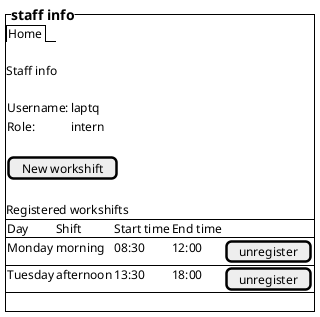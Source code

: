 @startsalt

{^==staff info
    {/ Home }

    .
    Staff info 
    .
    {
        Username: | laptq
        Role: | intern
    }
    .
    [New workshift]
    .
    Registered workshifts
    {-
        Day | Shift | Start time | End time | .
        Monday | morning | 08:30 | 12:00 | [unregister]
        Tuesday | afternoon | 13:30 | 18:00 | [unregister]
    }
    .
}

@endsalt
